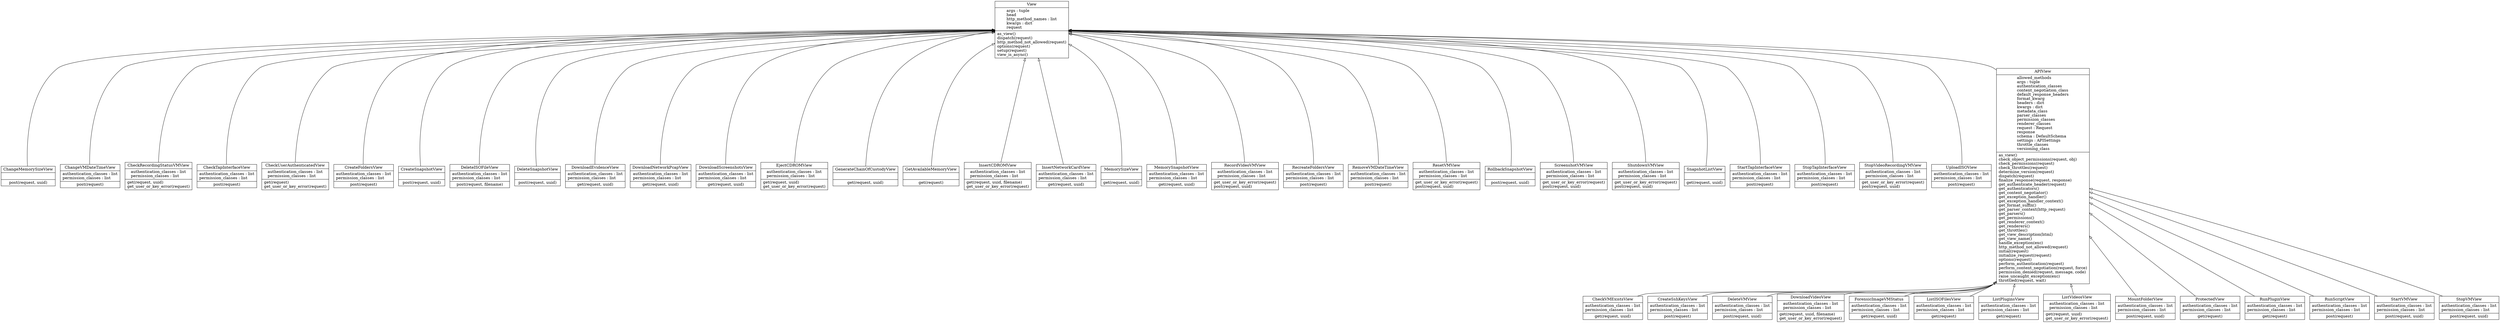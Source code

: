 digraph "classes_ForensicVMServerAPIViews" {
rankdir=BT
charset="utf-8"
"rest_framework.views.APIView" [color="black", fontcolor="black", label=<{APIView|allowed_methods<br ALIGN="LEFT"/>args : tuple<br ALIGN="LEFT"/>authentication_classes<br ALIGN="LEFT"/>content_negotiation_class<br ALIGN="LEFT"/>default_response_headers<br ALIGN="LEFT"/>format_kwarg<br ALIGN="LEFT"/>headers : dict<br ALIGN="LEFT"/>kwargs : dict<br ALIGN="LEFT"/>metadata_class<br ALIGN="LEFT"/>parser_classes<br ALIGN="LEFT"/>permission_classes<br ALIGN="LEFT"/>renderer_classes<br ALIGN="LEFT"/>request : Request<br ALIGN="LEFT"/>response<br ALIGN="LEFT"/>schema : DefaultSchema<br ALIGN="LEFT"/>settings : APISettings<br ALIGN="LEFT"/>throttle_classes<br ALIGN="LEFT"/>versioning_class<br ALIGN="LEFT"/>|as_view()<br ALIGN="LEFT"/>check_object_permissions(request, obj)<br ALIGN="LEFT"/>check_permissions(request)<br ALIGN="LEFT"/>check_throttles(request)<br ALIGN="LEFT"/>determine_version(request)<br ALIGN="LEFT"/>dispatch(request)<br ALIGN="LEFT"/>finalize_response(request, response)<br ALIGN="LEFT"/>get_authenticate_header(request)<br ALIGN="LEFT"/>get_authenticators()<br ALIGN="LEFT"/>get_content_negotiator()<br ALIGN="LEFT"/>get_exception_handler()<br ALIGN="LEFT"/>get_exception_handler_context()<br ALIGN="LEFT"/>get_format_suffix()<br ALIGN="LEFT"/>get_parser_context(http_request)<br ALIGN="LEFT"/>get_parsers()<br ALIGN="LEFT"/>get_permissions()<br ALIGN="LEFT"/>get_renderer_context()<br ALIGN="LEFT"/>get_renderers()<br ALIGN="LEFT"/>get_throttles()<br ALIGN="LEFT"/>get_view_description(html)<br ALIGN="LEFT"/>get_view_name()<br ALIGN="LEFT"/>handle_exception(exc)<br ALIGN="LEFT"/>http_method_not_allowed(request)<br ALIGN="LEFT"/>initial(request)<br ALIGN="LEFT"/>initialize_request(request)<br ALIGN="LEFT"/>options(request)<br ALIGN="LEFT"/>perform_authentication(request)<br ALIGN="LEFT"/>perform_content_negotiation(request, force)<br ALIGN="LEFT"/>permission_denied(request, message, code)<br ALIGN="LEFT"/>raise_uncaught_exception(exc)<br ALIGN="LEFT"/>throttled(request, wait)<br ALIGN="LEFT"/>}>, shape="record", style="solid"];
"apikeys.views.ChangeMemorySizeView" [color="black", fontcolor="black", label=<{ChangeMemorySizeView|<br ALIGN="LEFT"/>|post(request, uuid)<br ALIGN="LEFT"/>}>, shape="record", style="solid"];
"apikeys.views.ChangeVMDateTimeView" [color="black", fontcolor="black", label=<{ChangeVMDateTimeView|authentication_classes : list<br ALIGN="LEFT"/>permission_classes : list<br ALIGN="LEFT"/>|post(request)<br ALIGN="LEFT"/>}>, shape="record", style="solid"];
"apikeys.views.CheckRecordingStatusVMView" [color="black", fontcolor="black", label=<{CheckRecordingStatusVMView|authentication_classes : list<br ALIGN="LEFT"/>permission_classes : list<br ALIGN="LEFT"/>|get(request, uuid)<br ALIGN="LEFT"/>get_user_or_key_error(request)<br ALIGN="LEFT"/>}>, shape="record", style="solid"];
"apikeys.views.CheckTapInterfaceView" [color="black", fontcolor="black", label=<{CheckTapInterfaceView|authentication_classes : list<br ALIGN="LEFT"/>permission_classes : list<br ALIGN="LEFT"/>|post(request)<br ALIGN="LEFT"/>}>, shape="record", style="solid"];
"apikeys.views.CheckUserAuthenticatedView" [color="black", fontcolor="black", label=<{CheckUserAuthenticatedView|authentication_classes : list<br ALIGN="LEFT"/>permission_classes : list<br ALIGN="LEFT"/>|get(request)<br ALIGN="LEFT"/>get_user_or_key_error(request)<br ALIGN="LEFT"/>}>, shape="record", style="solid"];
"apikeys.views.CheckVMExistsView" [color="black", fontcolor="black", label=<{CheckVMExistsView|authentication_classes : list<br ALIGN="LEFT"/>permission_classes : list<br ALIGN="LEFT"/>|get(request, uuid)<br ALIGN="LEFT"/>}>, shape="record", style="solid"];
"apikeys.views.CreateFoldersView" [color="black", fontcolor="black", label=<{CreateFoldersView|authentication_classes : list<br ALIGN="LEFT"/>permission_classes : list<br ALIGN="LEFT"/>|post(request)<br ALIGN="LEFT"/>}>, shape="record", style="solid"];
"apikeys.views.CreateSnapshotView" [color="black", fontcolor="black", label=<{CreateSnapshotView|<br ALIGN="LEFT"/>|post(request, uuid)<br ALIGN="LEFT"/>}>, shape="record", style="solid"];
"apikeys.views.CreateSshKeysView" [color="black", fontcolor="black", label=<{CreateSshKeysView|authentication_classes : list<br ALIGN="LEFT"/>permission_classes : list<br ALIGN="LEFT"/>|post(request)<br ALIGN="LEFT"/>}>, shape="record", style="solid"];
"apikeys.views.DeleteISOFileView" [color="black", fontcolor="black", label=<{DeleteISOFileView|authentication_classes : list<br ALIGN="LEFT"/>permission_classes : list<br ALIGN="LEFT"/>|post(request, filename)<br ALIGN="LEFT"/>}>, shape="record", style="solid"];
"apikeys.views.DeleteSnapshotView" [color="black", fontcolor="black", label=<{DeleteSnapshotView|<br ALIGN="LEFT"/>|post(request, uuid)<br ALIGN="LEFT"/>}>, shape="record", style="solid"];
"apikeys.views.DeleteVMView" [color="black", fontcolor="black", label=<{DeleteVMView|authentication_classes : list<br ALIGN="LEFT"/>permission_classes : list<br ALIGN="LEFT"/>|post(request, uuid)<br ALIGN="LEFT"/>}>, shape="record", style="solid"];
"apikeys.views.DownloadEvidenceView" [color="black", fontcolor="black", label=<{DownloadEvidenceView|authentication_classes : list<br ALIGN="LEFT"/>permission_classes : list<br ALIGN="LEFT"/>|get(request, uuid)<br ALIGN="LEFT"/>}>, shape="record", style="solid"];
"apikeys.views.DownloadNetworkPcapView" [color="black", fontcolor="black", label=<{DownloadNetworkPcapView|authentication_classes : list<br ALIGN="LEFT"/>permission_classes : list<br ALIGN="LEFT"/>|get(request, uuid)<br ALIGN="LEFT"/>}>, shape="record", style="solid"];
"apikeys.views.DownloadScreenshotsView" [color="black", fontcolor="black", label=<{DownloadScreenshotsView|authentication_classes : list<br ALIGN="LEFT"/>permission_classes : list<br ALIGN="LEFT"/>|get(request, uuid)<br ALIGN="LEFT"/>}>, shape="record", style="solid"];
"apikeys.views.DownloadVideoView" [color="black", fontcolor="black", label=<{DownloadVideoView|authentication_classes : list<br ALIGN="LEFT"/>permission_classes : list<br ALIGN="LEFT"/>|get(request, uuid, filename)<br ALIGN="LEFT"/>get_user_or_key_error(request)<br ALIGN="LEFT"/>}>, shape="record", style="solid"];
"apikeys.views.EjectCDROMView" [color="black", fontcolor="black", label=<{EjectCDROMView|authentication_classes : list<br ALIGN="LEFT"/>permission_classes : list<br ALIGN="LEFT"/>|get(request, uuid)<br ALIGN="LEFT"/>get_user_or_key_error(request)<br ALIGN="LEFT"/>}>, shape="record", style="solid"];
"apikeys.views.ForensicImageVMStatus" [color="black", fontcolor="black", label=<{ForensicImageVMStatus|authentication_classes : list<br ALIGN="LEFT"/>permission_classes : list<br ALIGN="LEFT"/>|get(request, uuid)<br ALIGN="LEFT"/>}>, shape="record", style="solid"];
"apikeys.views.GenerateChainOfCustodyView" [color="black", fontcolor="black", label=<{GenerateChainOfCustodyView|<br ALIGN="LEFT"/>|get(request, uuid)<br ALIGN="LEFT"/>}>, shape="record", style="solid"];
"apikeys.views.GetAvailableMemoryView" [color="black", fontcolor="black", label=<{GetAvailableMemoryView|<br ALIGN="LEFT"/>|get(request)<br ALIGN="LEFT"/>}>, shape="record", style="solid"];
"apikeys.views.InsertCDROMView" [color="black", fontcolor="black", label=<{InsertCDROMView|authentication_classes : list<br ALIGN="LEFT"/>permission_classes : list<br ALIGN="LEFT"/>|get(request, uuid, filename)<br ALIGN="LEFT"/>get_user_or_key_error(request)<br ALIGN="LEFT"/>}>, shape="record", style="solid"];
"apikeys.views.InsertNetworkCardView" [color="black", fontcolor="black", label=<{InsertNetworkCardView|authentication_classes : list<br ALIGN="LEFT"/>permission_classes : list<br ALIGN="LEFT"/>|get(request, uuid)<br ALIGN="LEFT"/>}>, shape="record", style="solid"];
"apikeys.views.ListISOFilesView" [color="black", fontcolor="black", label=<{ListISOFilesView|authentication_classes : list<br ALIGN="LEFT"/>permission_classes : list<br ALIGN="LEFT"/>|get(request)<br ALIGN="LEFT"/>}>, shape="record", style="solid"];
"apikeys.views.ListPluginsView" [color="black", fontcolor="black", label=<{ListPluginsView|authentication_classes : list<br ALIGN="LEFT"/>permission_classes : list<br ALIGN="LEFT"/>|get(request)<br ALIGN="LEFT"/>}>, shape="record", style="solid"];
"apikeys.views.ListVideosView" [color="black", fontcolor="black", label=<{ListVideosView|authentication_classes : list<br ALIGN="LEFT"/>permission_classes : list<br ALIGN="LEFT"/>|get(request, uuid)<br ALIGN="LEFT"/>get_user_or_key_error(request)<br ALIGN="LEFT"/>}>, shape="record", style="solid"];
"apikeys.views.MemorySizeView" [color="black", fontcolor="black", label=<{MemorySizeView|<br ALIGN="LEFT"/>|get(request, uuid)<br ALIGN="LEFT"/>}>, shape="record", style="solid"];
"apikeys.views.MemorySnapshotView" [color="black", fontcolor="black", label=<{MemorySnapshotView|authentication_classes : list<br ALIGN="LEFT"/>permission_classes : list<br ALIGN="LEFT"/>|get(request, uuid)<br ALIGN="LEFT"/>}>, shape="record", style="solid"];
"apikeys.views.MountFolderView" [color="black", fontcolor="black", label=<{MountFolderView|authentication_classes : list<br ALIGN="LEFT"/>permission_classes : list<br ALIGN="LEFT"/>|post(request, uuid)<br ALIGN="LEFT"/>}>, shape="record", style="solid"];
"apikeys.views.ProtectedView" [color="black", fontcolor="black", label=<{ProtectedView|authentication_classes : list<br ALIGN="LEFT"/>permission_classes : list<br ALIGN="LEFT"/>|get(request)<br ALIGN="LEFT"/>}>, shape="record", style="solid"];
"apikeys.views.RecordVideoVMView" [color="black", fontcolor="black", label=<{RecordVideoVMView|authentication_classes : list<br ALIGN="LEFT"/>permission_classes : list<br ALIGN="LEFT"/>|get_user_or_key_error(request)<br ALIGN="LEFT"/>post(request, uuid)<br ALIGN="LEFT"/>}>, shape="record", style="solid"];
"apikeys.views.RecreateFoldersView" [color="black", fontcolor="black", label=<{RecreateFoldersView|authentication_classes : list<br ALIGN="LEFT"/>permission_classes : list<br ALIGN="LEFT"/>|post(request)<br ALIGN="LEFT"/>}>, shape="record", style="solid"];
"apikeys.views.RemoveVMDateTimeView" [color="black", fontcolor="black", label=<{RemoveVMDateTimeView|authentication_classes : list<br ALIGN="LEFT"/>permission_classes : list<br ALIGN="LEFT"/>|post(request)<br ALIGN="LEFT"/>}>, shape="record", style="solid"];
"apikeys.views.ResetVMView" [color="black", fontcolor="black", label=<{ResetVMView|authentication_classes : list<br ALIGN="LEFT"/>permission_classes : list<br ALIGN="LEFT"/>|get_user_or_key_error(request)<br ALIGN="LEFT"/>post(request, uuid)<br ALIGN="LEFT"/>}>, shape="record", style="solid"];
"apikeys.views.RollbackSnapshotView" [color="black", fontcolor="black", label=<{RollbackSnapshotView|<br ALIGN="LEFT"/>|post(request, uuid)<br ALIGN="LEFT"/>}>, shape="record", style="solid"];
"apikeys.views.RunPluginView" [color="black", fontcolor="black", label=<{RunPluginView|authentication_classes : list<br ALIGN="LEFT"/>permission_classes : list<br ALIGN="LEFT"/>|get(request)<br ALIGN="LEFT"/>}>, shape="record", style="solid"];
"apikeys.views.RunScriptView" [color="black", fontcolor="black", label=<{RunScriptView|authentication_classes : list<br ALIGN="LEFT"/>permission_classes : list<br ALIGN="LEFT"/>|post(request)<br ALIGN="LEFT"/>}>, shape="record", style="solid"];
"apikeys.views.ScreenshotVMView" [color="black", fontcolor="black", label=<{ScreenshotVMView|authentication_classes : list<br ALIGN="LEFT"/>permission_classes : list<br ALIGN="LEFT"/>|get_user_or_key_error(request)<br ALIGN="LEFT"/>post(request, uuid)<br ALIGN="LEFT"/>}>, shape="record", style="solid"];
"apikeys.views.ShutdownVMView" [color="black", fontcolor="black", label=<{ShutdownVMView|authentication_classes : list<br ALIGN="LEFT"/>permission_classes : list<br ALIGN="LEFT"/>|get_user_or_key_error(request)<br ALIGN="LEFT"/>post(request, uuid)<br ALIGN="LEFT"/>}>, shape="record", style="solid"];
"apikeys.views.SnapshotListView" [color="black", fontcolor="black", label=<{SnapshotListView|<br ALIGN="LEFT"/>|get(request, uuid)<br ALIGN="LEFT"/>}>, shape="record", style="solid"];
"apikeys.views.StartTapInterfaceView" [color="black", fontcolor="black", label=<{StartTapInterfaceView|authentication_classes : list<br ALIGN="LEFT"/>permission_classes : list<br ALIGN="LEFT"/>|post(request)<br ALIGN="LEFT"/>}>, shape="record", style="solid"];
"apikeys.views.StartVMView" [color="black", fontcolor="black", label=<{StartVMView|authentication_classes : list<br ALIGN="LEFT"/>permission_classes : list<br ALIGN="LEFT"/>|post(request, uuid)<br ALIGN="LEFT"/>}>, shape="record", style="solid"];
"apikeys.views.StopTapInterfaceView" [color="black", fontcolor="black", label=<{StopTapInterfaceView|authentication_classes : list<br ALIGN="LEFT"/>permission_classes : list<br ALIGN="LEFT"/>|post(request)<br ALIGN="LEFT"/>}>, shape="record", style="solid"];
"apikeys.views.StopVMView" [color="black", fontcolor="black", label=<{StopVMView|authentication_classes : list<br ALIGN="LEFT"/>permission_classes : list<br ALIGN="LEFT"/>|post(request, uuid)<br ALIGN="LEFT"/>}>, shape="record", style="solid"];
"apikeys.views.StopVideoRecordingVMView" [color="black", fontcolor="black", label=<{StopVideoRecordingVMView|authentication_classes : list<br ALIGN="LEFT"/>permission_classes : list<br ALIGN="LEFT"/>|get_user_or_key_error(request)<br ALIGN="LEFT"/>post(request, uuid)<br ALIGN="LEFT"/>}>, shape="record", style="solid"];
"apikeys.views.UploadISOView" [color="black", fontcolor="black", label=<{UploadISOView|authentication_classes : list<br ALIGN="LEFT"/>permission_classes : list<br ALIGN="LEFT"/>|post(request)<br ALIGN="LEFT"/>}>, shape="record", style="solid"];
"django.views.generic.base.View" [color="black", fontcolor="black", label=<{View|args : tuple<br ALIGN="LEFT"/>head<br ALIGN="LEFT"/>http_method_names : list<br ALIGN="LEFT"/>kwargs : dict<br ALIGN="LEFT"/>request<br ALIGN="LEFT"/>|as_view()<br ALIGN="LEFT"/>dispatch(request)<br ALIGN="LEFT"/>http_method_not_allowed(request)<br ALIGN="LEFT"/>options(request)<br ALIGN="LEFT"/>setup(request)<br ALIGN="LEFT"/>view_is_async()<br ALIGN="LEFT"/>}>, shape="record", style="solid"];
"apikeys.views.ChangeMemorySizeView" -> "django.views.generic.base.View" [arrowhead="empty", arrowtail="none"];
"apikeys.views.ChangeVMDateTimeView" -> "django.views.generic.base.View" [arrowhead="empty", arrowtail="none"];
"apikeys.views.CheckRecordingStatusVMView" -> "django.views.generic.base.View" [arrowhead="empty", arrowtail="none"];
"apikeys.views.CheckTapInterfaceView" -> "django.views.generic.base.View" [arrowhead="empty", arrowtail="none"];
"apikeys.views.CheckUserAuthenticatedView" -> "django.views.generic.base.View" [arrowhead="empty", arrowtail="none"];
"apikeys.views.CheckVMExistsView" -> "rest_framework.views.APIView" [arrowhead="empty", arrowtail="none"];
"apikeys.views.CreateFoldersView" -> "django.views.generic.base.View" [arrowhead="empty", arrowtail="none"];
"apikeys.views.CreateSnapshotView" -> "django.views.generic.base.View" [arrowhead="empty", arrowtail="none"];
"apikeys.views.CreateSshKeysView" -> "rest_framework.views.APIView" [arrowhead="empty", arrowtail="none"];
"apikeys.views.DeleteISOFileView" -> "django.views.generic.base.View" [arrowhead="empty", arrowtail="none"];
"apikeys.views.DeleteSnapshotView" -> "django.views.generic.base.View" [arrowhead="empty", arrowtail="none"];
"apikeys.views.DeleteVMView" -> "rest_framework.views.APIView" [arrowhead="empty", arrowtail="none"];
"apikeys.views.DownloadEvidenceView" -> "django.views.generic.base.View" [arrowhead="empty", arrowtail="none"];
"apikeys.views.DownloadNetworkPcapView" -> "django.views.generic.base.View" [arrowhead="empty", arrowtail="none"];
"apikeys.views.DownloadScreenshotsView" -> "django.views.generic.base.View" [arrowhead="empty", arrowtail="none"];
"apikeys.views.DownloadVideoView" -> "rest_framework.views.APIView" [arrowhead="empty", arrowtail="none"];
"apikeys.views.EjectCDROMView" -> "django.views.generic.base.View" [arrowhead="empty", arrowtail="none"];
"apikeys.views.ForensicImageVMStatus" -> "rest_framework.views.APIView" [arrowhead="empty", arrowtail="none"];
"apikeys.views.GenerateChainOfCustodyView" -> "django.views.generic.base.View" [arrowhead="empty", arrowtail="none"];
"apikeys.views.GetAvailableMemoryView" -> "django.views.generic.base.View" [arrowhead="empty", arrowtail="none"];
"apikeys.views.InsertCDROMView" -> "django.views.generic.base.View" [arrowhead="empty", arrowtail="none"];
"apikeys.views.InsertNetworkCardView" -> "django.views.generic.base.View" [arrowhead="empty", arrowtail="none"];
"apikeys.views.ListISOFilesView" -> "rest_framework.views.APIView" [arrowhead="empty", arrowtail="none"];
"apikeys.views.ListPluginsView" -> "rest_framework.views.APIView" [arrowhead="empty", arrowtail="none"];
"apikeys.views.ListVideosView" -> "rest_framework.views.APIView" [arrowhead="empty", arrowtail="none"];
"apikeys.views.MemorySizeView" -> "django.views.generic.base.View" [arrowhead="empty", arrowtail="none"];
"apikeys.views.MemorySnapshotView" -> "django.views.generic.base.View" [arrowhead="empty", arrowtail="none"];
"apikeys.views.MountFolderView" -> "rest_framework.views.APIView" [arrowhead="empty", arrowtail="none"];
"apikeys.views.ProtectedView" -> "rest_framework.views.APIView" [arrowhead="empty", arrowtail="none"];
"apikeys.views.RecordVideoVMView" -> "django.views.generic.base.View" [arrowhead="empty", arrowtail="none"];
"apikeys.views.RecreateFoldersView" -> "django.views.generic.base.View" [arrowhead="empty", arrowtail="none"];
"apikeys.views.RemoveVMDateTimeView" -> "django.views.generic.base.View" [arrowhead="empty", arrowtail="none"];
"apikeys.views.ResetVMView" -> "django.views.generic.base.View" [arrowhead="empty", arrowtail="none"];
"apikeys.views.RollbackSnapshotView" -> "django.views.generic.base.View" [arrowhead="empty", arrowtail="none"];
"apikeys.views.RunPluginView" -> "rest_framework.views.APIView" [arrowhead="empty", arrowtail="none"];
"apikeys.views.RunScriptView" -> "rest_framework.views.APIView" [arrowhead="empty", arrowtail="none"];
"apikeys.views.ScreenshotVMView" -> "django.views.generic.base.View" [arrowhead="empty", arrowtail="none"];
"apikeys.views.ShutdownVMView" -> "django.views.generic.base.View" [arrowhead="empty", arrowtail="none"];
"apikeys.views.SnapshotListView" -> "django.views.generic.base.View" [arrowhead="empty", arrowtail="none"];
"apikeys.views.StartTapInterfaceView" -> "django.views.generic.base.View" [arrowhead="empty", arrowtail="none"];
"apikeys.views.StartVMView" -> "rest_framework.views.APIView" [arrowhead="empty", arrowtail="none"];
"apikeys.views.StopTapInterfaceView" -> "django.views.generic.base.View" [arrowhead="empty", arrowtail="none"];
"apikeys.views.StopVMView" -> "rest_framework.views.APIView" [arrowhead="empty", arrowtail="none"];
"apikeys.views.StopVideoRecordingVMView" -> "django.views.generic.base.View" [arrowhead="empty", arrowtail="none"];
"apikeys.views.UploadISOView" -> "django.views.generic.base.View" [arrowhead="empty", arrowtail="none"];
"rest_framework.views.APIView" -> "django.views.generic.base.View" [arrowhead="empty", arrowtail="none"];
}
